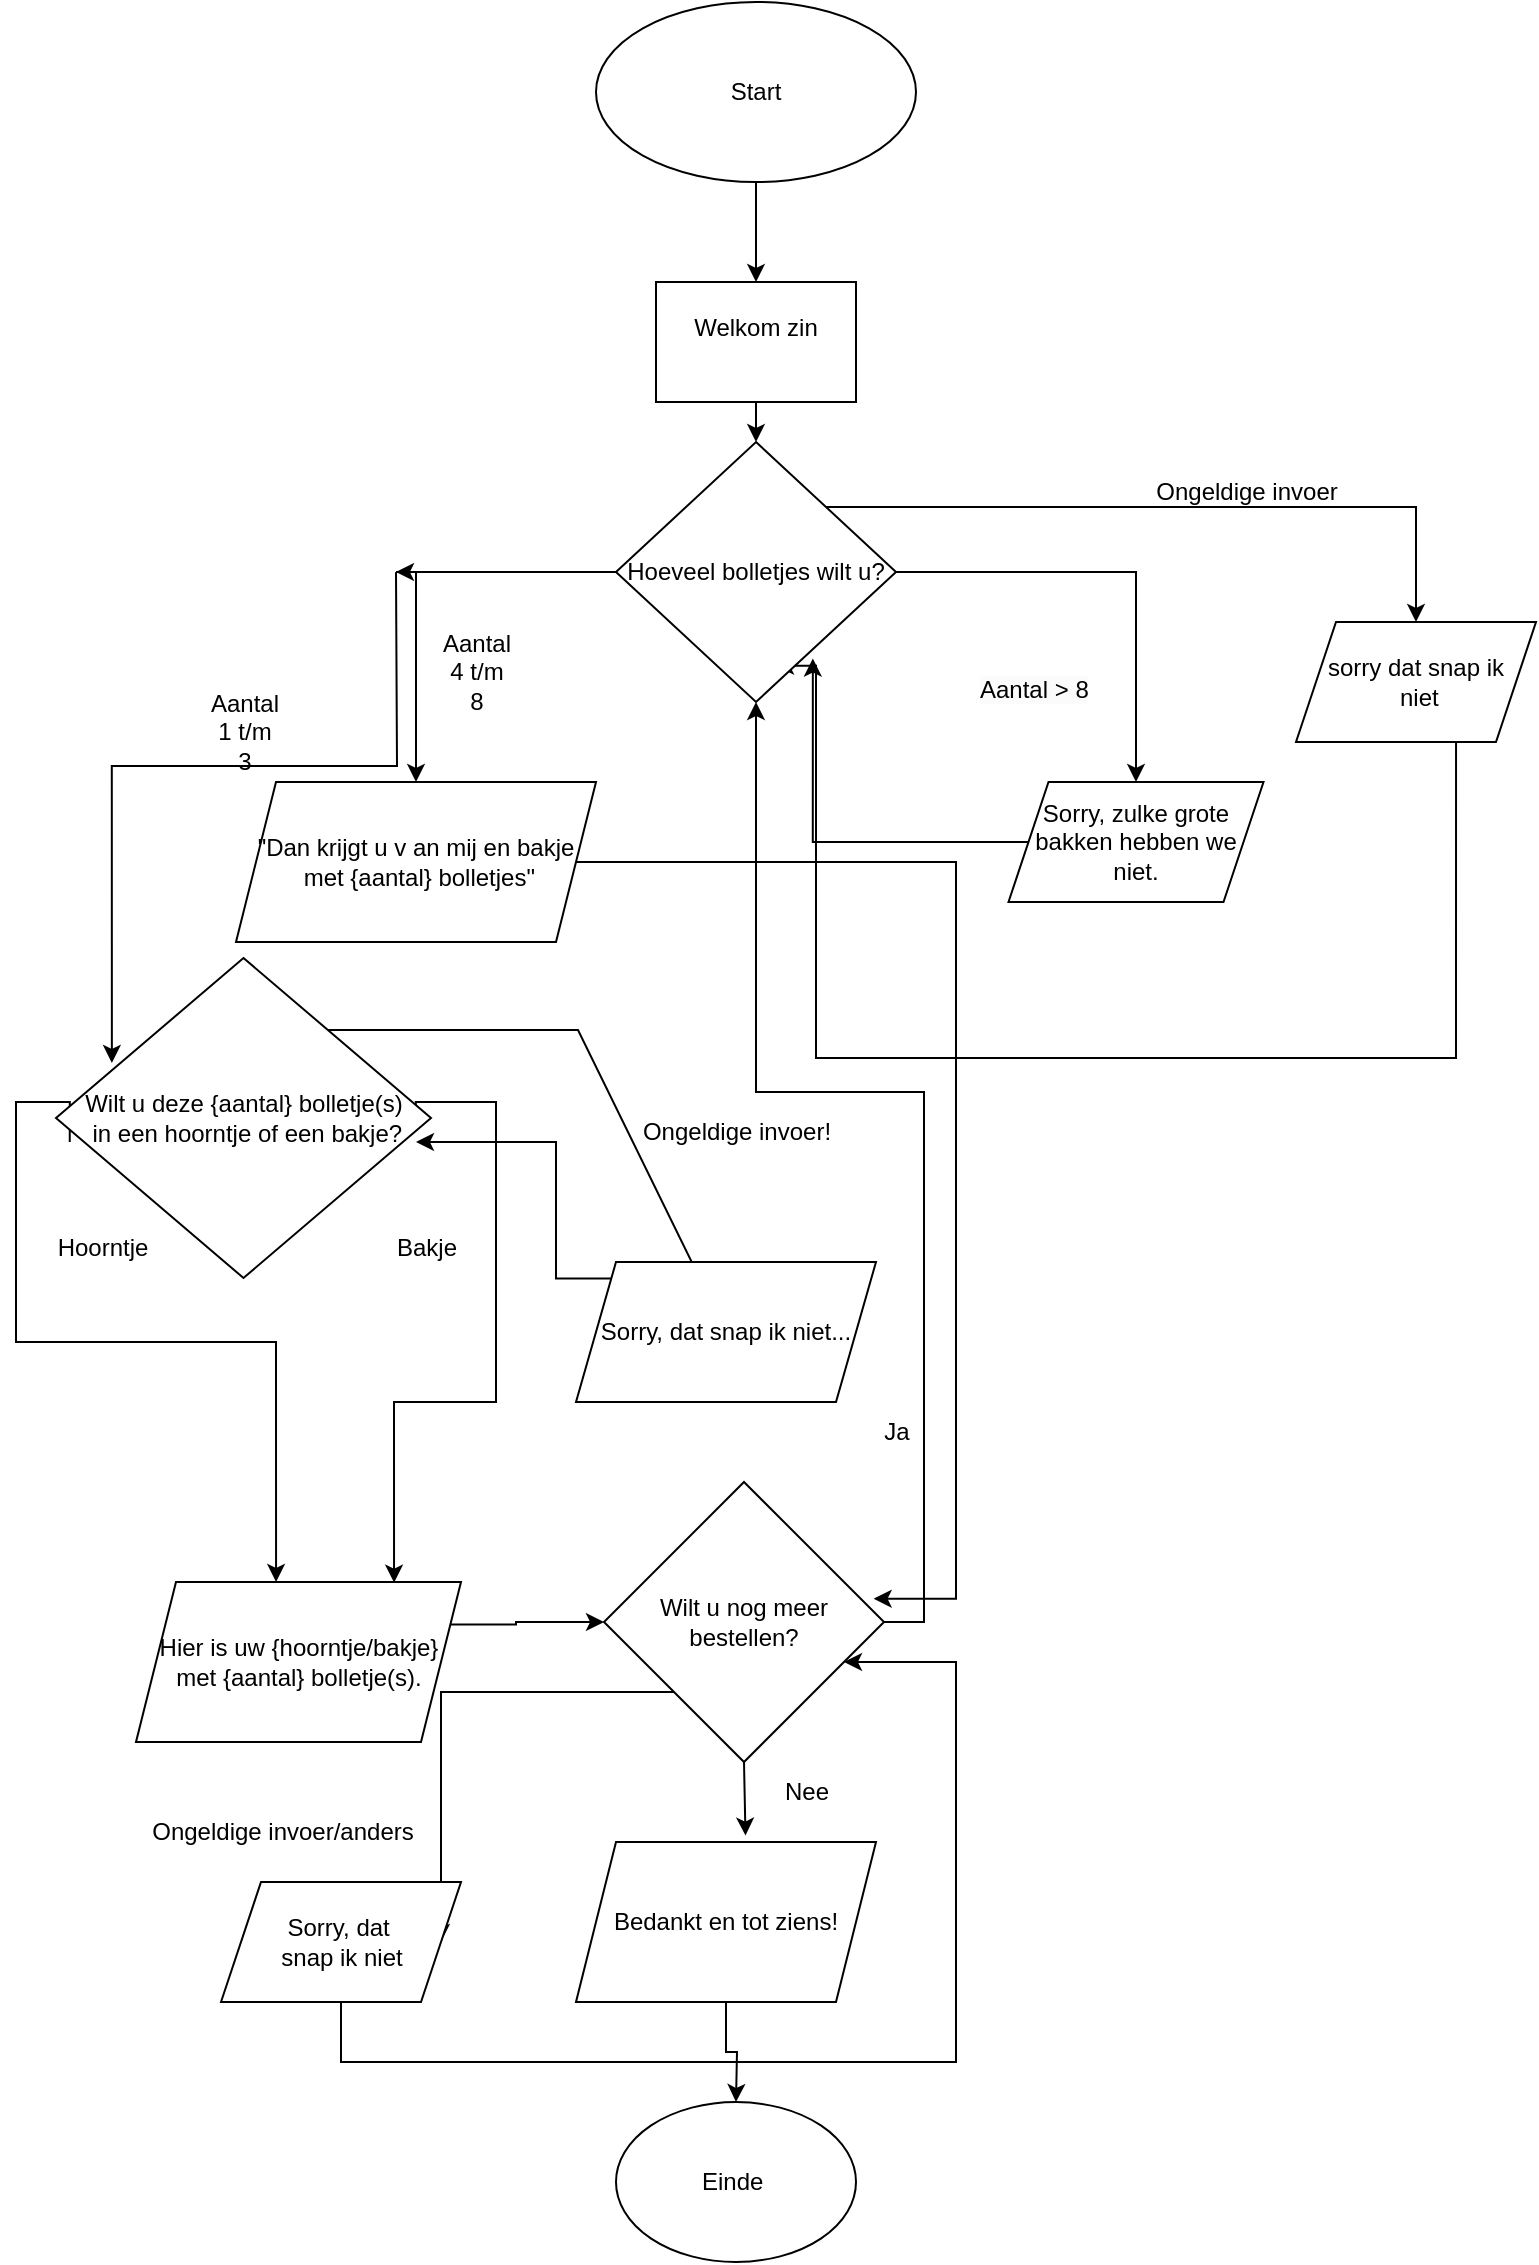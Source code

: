<mxfile version="24.5.2" type="device">
  <diagram name="Pagina-1" id="2rsMsBV10NN7m0v9cmO4">
    <mxGraphModel dx="1050" dy="522" grid="1" gridSize="10" guides="1" tooltips="1" connect="1" arrows="1" fold="1" page="1" pageScale="1" pageWidth="827" pageHeight="1169" math="0" shadow="0">
      <root>
        <mxCell id="0" />
        <mxCell id="1" parent="0" />
        <mxCell id="YQT9bF_HIkWLTDOw1lmp-8" style="edgeStyle=orthogonalEdgeStyle;rounded=0;orthogonalLoop=1;jettySize=auto;html=1;exitX=0.5;exitY=1;exitDx=0;exitDy=0;entryX=0.5;entryY=0;entryDx=0;entryDy=0;" parent="1" source="YQT9bF_HIkWLTDOw1lmp-4" target="YQT9bF_HIkWLTDOw1lmp-7" edge="1">
          <mxGeometry relative="1" as="geometry" />
        </mxCell>
        <mxCell id="YQT9bF_HIkWLTDOw1lmp-4" value="Start" style="ellipse;whiteSpace=wrap;html=1;" parent="1" vertex="1">
          <mxGeometry x="340" y="10" width="160" height="90" as="geometry" />
        </mxCell>
        <mxCell id="jOECheKFQzNGMom73Tzw-3" style="edgeStyle=orthogonalEdgeStyle;rounded=0;orthogonalLoop=1;jettySize=auto;html=1;exitX=0.5;exitY=1;exitDx=0;exitDy=0;entryX=0.5;entryY=0;entryDx=0;entryDy=0;" parent="1" source="YQT9bF_HIkWLTDOw1lmp-7" target="jOECheKFQzNGMom73Tzw-1" edge="1">
          <mxGeometry relative="1" as="geometry" />
        </mxCell>
        <mxCell id="YQT9bF_HIkWLTDOw1lmp-7" value="Welkom zin&lt;div&gt;&lt;br&gt;&lt;/div&gt;" style="rounded=0;whiteSpace=wrap;html=1;" parent="1" vertex="1">
          <mxGeometry x="370" y="150" width="100" height="60" as="geometry" />
        </mxCell>
        <mxCell id="BlB1RZ00LhgDGbWQuA9Q-24" style="edgeStyle=orthogonalEdgeStyle;rounded=0;orthogonalLoop=1;jettySize=auto;html=1;entryX=0.643;entryY=0.876;entryDx=0;entryDy=0;entryPerimeter=0;" parent="1" edge="1">
          <mxGeometry relative="1" as="geometry">
            <mxPoint x="430" y="341.94" as="targetPoint" />
            <mxPoint x="770.023" y="378.06" as="sourcePoint" />
            <Array as="points">
              <mxPoint x="769.98" y="538.06" />
              <mxPoint x="449.98" y="538.06" />
              <mxPoint x="449.98" y="342.06" />
            </Array>
          </mxGeometry>
        </mxCell>
        <mxCell id="YQT9bF_HIkWLTDOw1lmp-22" value="sorry dat snap ik&lt;br&gt;&amp;nbsp;niet" style="shape=parallelogram;perimeter=parallelogramPerimeter;whiteSpace=wrap;html=1;fixedSize=1;" parent="1" vertex="1">
          <mxGeometry x="690" y="320" width="120" height="60" as="geometry" />
        </mxCell>
        <mxCell id="YQT9bF_HIkWLTDOw1lmp-30" value="Sorry, zulke grote bakken hebben we niet." style="shape=parallelogram;perimeter=parallelogramPerimeter;whiteSpace=wrap;html=1;fixedSize=1;" parent="1" vertex="1">
          <mxGeometry x="546.25" y="400" width="127.5" height="60" as="geometry" />
        </mxCell>
        <mxCell id="WGNCVHMDd5Py4phrD6J4-7" value="&quot;Dan krijgt u v an mij en bakje&lt;div&gt;&amp;nbsp;met {aantal} bolletjes&quot;&lt;/div&gt;" style="shape=parallelogram;perimeter=parallelogramPerimeter;whiteSpace=wrap;html=1;fixedSize=1;" parent="1" vertex="1">
          <mxGeometry x="160" y="400" width="180" height="80" as="geometry" />
        </mxCell>
        <mxCell id="WGNCVHMDd5Py4phrD6J4-16" style="edgeStyle=orthogonalEdgeStyle;rounded=0;orthogonalLoop=1;jettySize=auto;html=1;exitX=0.25;exitY=1;exitDx=0;exitDy=0;entryX=0.431;entryY=0;entryDx=0;entryDy=0;entryPerimeter=0;" parent="1" edge="1" target="BlB1RZ00LhgDGbWQuA9Q-6">
          <mxGeometry relative="1" as="geometry">
            <Array as="points">
              <mxPoint x="77" y="560" />
              <mxPoint x="50" y="560" />
              <mxPoint x="50" y="680" />
              <mxPoint x="180" y="680" />
            </Array>
            <mxPoint x="76.875" y="580" as="sourcePoint" />
            <mxPoint x="180" y="710" as="targetPoint" />
          </mxGeometry>
        </mxCell>
        <mxCell id="WGNCVHMDd5Py4phrD6J4-17" style="edgeStyle=orthogonalEdgeStyle;rounded=0;orthogonalLoop=1;jettySize=auto;html=1;exitX=1;exitY=1;exitDx=0;exitDy=0;entryX=0.794;entryY=0.004;entryDx=0;entryDy=0;entryPerimeter=0;" parent="1" target="BlB1RZ00LhgDGbWQuA9Q-6" edge="1">
          <mxGeometry relative="1" as="geometry">
            <Array as="points">
              <mxPoint x="250" y="560" />
              <mxPoint x="290" y="560" />
              <mxPoint x="290" y="710" />
              <mxPoint x="239" y="710" />
            </Array>
            <mxPoint x="249.928" y="562.289" as="sourcePoint" />
            <mxPoint x="240" y="710" as="targetPoint" />
          </mxGeometry>
        </mxCell>
        <mxCell id="jOECheKFQzNGMom73Tzw-6" style="edgeStyle=orthogonalEdgeStyle;rounded=0;orthogonalLoop=1;jettySize=auto;html=1;exitX=0;exitY=0.5;exitDx=0;exitDy=0;entryX=0.5;entryY=0;entryDx=0;entryDy=0;" parent="1" target="WGNCVHMDd5Py4phrD6J4-7" edge="1">
          <mxGeometry relative="1" as="geometry">
            <mxPoint x="240" y="295" as="sourcePoint" />
            <mxPoint x="250" y="320" as="targetPoint" />
            <Array as="points">
              <mxPoint x="250" y="295" />
            </Array>
          </mxGeometry>
        </mxCell>
        <mxCell id="jOECheKFQzNGMom73Tzw-21" style="edgeStyle=orthogonalEdgeStyle;rounded=0;orthogonalLoop=1;jettySize=auto;html=1;exitX=1;exitY=0.5;exitDx=0;exitDy=0;entryX=0.5;entryY=0;entryDx=0;entryDy=0;" parent="1" source="jOECheKFQzNGMom73Tzw-1" target="YQT9bF_HIkWLTDOw1lmp-30" edge="1">
          <mxGeometry relative="1" as="geometry" />
        </mxCell>
        <mxCell id="jOECheKFQzNGMom73Tzw-24" style="edgeStyle=orthogonalEdgeStyle;rounded=0;orthogonalLoop=1;jettySize=auto;html=1;exitX=1;exitY=0;exitDx=0;exitDy=0;entryX=0.5;entryY=0;entryDx=0;entryDy=0;" parent="1" source="jOECheKFQzNGMom73Tzw-1" target="YQT9bF_HIkWLTDOw1lmp-22" edge="1">
          <mxGeometry relative="1" as="geometry" />
        </mxCell>
        <mxCell id="jOECheKFQzNGMom73Tzw-1" value="&lt;div&gt;&lt;span style=&quot;background-color: initial;&quot;&gt;Hoeveel bolletjes wilt u?&lt;/span&gt;&lt;br&gt;&lt;/div&gt;" style="rhombus;whiteSpace=wrap;html=1;" parent="1" vertex="1">
          <mxGeometry x="350" y="230" width="140" height="130" as="geometry" />
        </mxCell>
        <mxCell id="jOECheKFQzNGMom73Tzw-10" style="edgeStyle=orthogonalEdgeStyle;rounded=0;orthogonalLoop=1;jettySize=auto;html=1;entryX=0.149;entryY=0.328;entryDx=0;entryDy=0;entryPerimeter=0;" parent="1" edge="1" target="jOECheKFQzNGMom73Tzw-26">
          <mxGeometry relative="1" as="geometry">
            <mxPoint x="240" y="295.059" as="sourcePoint" />
            <mxPoint x="100" y="390" as="targetPoint" />
          </mxGeometry>
        </mxCell>
        <mxCell id="jOECheKFQzNGMom73Tzw-11" style="edgeStyle=orthogonalEdgeStyle;rounded=0;orthogonalLoop=1;jettySize=auto;html=1;exitX=1;exitY=0.5;exitDx=0;exitDy=0;entryX=0;entryY=0.5;entryDx=0;entryDy=0;" parent="1" edge="1">
          <mxGeometry relative="1" as="geometry">
            <mxPoint x="350" y="295" as="sourcePoint" />
            <mxPoint x="240" y="295" as="targetPoint" />
            <Array as="points">
              <mxPoint x="350" y="295" />
              <mxPoint x="350" y="295" />
            </Array>
          </mxGeometry>
        </mxCell>
        <mxCell id="jOECheKFQzNGMom73Tzw-19" value="&lt;span style=&quot;text-wrap: wrap;&quot;&gt;Aantal 4 t/m 8&lt;/span&gt;" style="text;html=1;align=center;verticalAlign=middle;resizable=0;points=[];autosize=1;strokeColor=none;fillColor=none;" parent="1" vertex="1">
          <mxGeometry x="230" y="330" width="100" height="30" as="geometry" />
        </mxCell>
        <mxCell id="jOECheKFQzNGMom73Tzw-20" value="&lt;span style=&quot;text-wrap: wrap;&quot;&gt;Aantal 1 t/m 3&lt;/span&gt;" style="text;html=1;align=center;verticalAlign=middle;resizable=0;points=[];autosize=1;strokeColor=none;fillColor=none;" parent="1" vertex="1">
          <mxGeometry x="113.75" y="360" width="100" height="30" as="geometry" />
        </mxCell>
        <mxCell id="jOECheKFQzNGMom73Tzw-22" value="&lt;span style=&quot;color: rgb(0, 0, 0); font-family: Helvetica; font-size: 12px; font-style: normal; font-variant-ligatures: normal; font-variant-caps: normal; font-weight: 400; letter-spacing: normal; orphans: 2; text-align: center; text-indent: 0px; text-transform: none; widows: 2; word-spacing: 0px; -webkit-text-stroke-width: 0px; white-space: normal; background-color: rgb(251, 251, 251); text-decoration-thickness: initial; text-decoration-style: initial; text-decoration-color: initial; display: inline !important; float: none;&quot;&gt;Aantal &amp;gt; 8&lt;/span&gt;" style="text;whiteSpace=wrap;html=1;" parent="1" vertex="1">
          <mxGeometry x="530" y="340" width="90" height="40" as="geometry" />
        </mxCell>
        <mxCell id="jOECheKFQzNGMom73Tzw-25" value="Ongeldige invoer" style="text;html=1;align=center;verticalAlign=middle;resizable=0;points=[];autosize=1;strokeColor=none;fillColor=none;" parent="1" vertex="1">
          <mxGeometry x="610" y="240" width="110" height="30" as="geometry" />
        </mxCell>
        <mxCell id="BlB1RZ00LhgDGbWQuA9Q-2" style="edgeStyle=orthogonalEdgeStyle;rounded=0;orthogonalLoop=1;jettySize=auto;html=1;exitX=1;exitY=0;exitDx=0;exitDy=0;" parent="1" target="BlB1RZ00LhgDGbWQuA9Q-1" edge="1">
          <mxGeometry relative="1" as="geometry">
            <mxPoint x="200.625" y="523" as="sourcePoint" />
            <mxPoint x="330" y="670" as="targetPoint" />
            <Array as="points">
              <mxPoint x="201" y="524" />
              <mxPoint x="331" y="524" />
            </Array>
          </mxGeometry>
        </mxCell>
        <mxCell id="jOECheKFQzNGMom73Tzw-26" value="Wilt u deze {aantal} bolletje(s)&lt;div&gt;&amp;nbsp;in een hoorntje&lt;span style=&quot;background-color: initial;&quot;&gt;&amp;nbsp;of een bakje?&lt;/span&gt;&lt;/div&gt;" style="rhombus;whiteSpace=wrap;html=1;" parent="1" vertex="1">
          <mxGeometry x="70" y="488" width="187.5" height="160" as="geometry" />
        </mxCell>
        <mxCell id="jOECheKFQzNGMom73Tzw-27" value="&lt;span style=&quot;text-wrap: wrap;&quot;&gt;Bakje&lt;/span&gt;" style="text;html=1;align=center;verticalAlign=middle;resizable=0;points=[];autosize=1;strokeColor=none;fillColor=none;" parent="1" vertex="1">
          <mxGeometry x="230" y="618" width="50" height="30" as="geometry" />
        </mxCell>
        <mxCell id="jOECheKFQzNGMom73Tzw-28" value="&lt;span style=&quot;text-wrap: wrap;&quot;&gt;Hoorntje&lt;/span&gt;" style="text;html=1;align=center;verticalAlign=middle;resizable=0;points=[];autosize=1;strokeColor=none;fillColor=none;" parent="1" vertex="1">
          <mxGeometry x="57.5" y="618" width="70" height="30" as="geometry" />
        </mxCell>
        <mxCell id="BlB1RZ00LhgDGbWQuA9Q-1" value="Sorry, dat snap ik niet..." style="shape=parallelogram;perimeter=parallelogramPerimeter;whiteSpace=wrap;html=1;fixedSize=1;" parent="1" vertex="1">
          <mxGeometry x="330" y="640" width="150" height="70" as="geometry" />
        </mxCell>
        <mxCell id="BlB1RZ00LhgDGbWQuA9Q-3" value="Ongeldige invoer!" style="text;html=1;align=center;verticalAlign=middle;resizable=0;points=[];autosize=1;strokeColor=none;fillColor=none;" parent="1" vertex="1">
          <mxGeometry x="350" y="560" width="120" height="30" as="geometry" />
        </mxCell>
        <mxCell id="BlB1RZ00LhgDGbWQuA9Q-10" style="edgeStyle=orthogonalEdgeStyle;rounded=0;orthogonalLoop=1;jettySize=auto;html=1;exitX=1;exitY=0.25;exitDx=0;exitDy=0;entryX=0;entryY=0.5;entryDx=0;entryDy=0;" parent="1" source="BlB1RZ00LhgDGbWQuA9Q-6" target="BlB1RZ00LhgDGbWQuA9Q-9" edge="1">
          <mxGeometry relative="1" as="geometry">
            <Array as="points">
              <mxPoint x="300" y="821" />
              <mxPoint x="300" y="820" />
            </Array>
          </mxGeometry>
        </mxCell>
        <mxCell id="BlB1RZ00LhgDGbWQuA9Q-6" value="Hier is uw {hoorntje/bakje} met {aantal} bolletje(s)." style="shape=parallelogram;perimeter=parallelogramPerimeter;whiteSpace=wrap;html=1;fixedSize=1;" parent="1" vertex="1">
          <mxGeometry x="110" y="800" width="162.5" height="80" as="geometry" />
        </mxCell>
        <mxCell id="BlB1RZ00LhgDGbWQuA9Q-11" style="edgeStyle=orthogonalEdgeStyle;rounded=0;orthogonalLoop=1;jettySize=auto;html=1;exitX=1;exitY=0.5;exitDx=0;exitDy=0;entryX=0.5;entryY=1;entryDx=0;entryDy=0;" parent="1" source="BlB1RZ00LhgDGbWQuA9Q-9" target="jOECheKFQzNGMom73Tzw-1" edge="1">
          <mxGeometry relative="1" as="geometry" />
        </mxCell>
        <mxCell id="BlB1RZ00LhgDGbWQuA9Q-19" style="edgeStyle=orthogonalEdgeStyle;rounded=0;orthogonalLoop=1;jettySize=auto;html=1;exitX=0;exitY=1;exitDx=0;exitDy=0;entryX=1;entryY=0.5;entryDx=0;entryDy=0;" parent="1" source="BlB1RZ00LhgDGbWQuA9Q-9" target="BlB1RZ00LhgDGbWQuA9Q-18" edge="1">
          <mxGeometry relative="1" as="geometry" />
        </mxCell>
        <mxCell id="BlB1RZ00LhgDGbWQuA9Q-9" value="Wilt u nog meer bestellen?" style="rhombus;whiteSpace=wrap;html=1;" parent="1" vertex="1">
          <mxGeometry x="344" y="750" width="140" height="140" as="geometry" />
        </mxCell>
        <mxCell id="BlB1RZ00LhgDGbWQuA9Q-12" value="Ja" style="text;html=1;align=center;verticalAlign=middle;resizable=0;points=[];autosize=1;strokeColor=none;fillColor=none;" parent="1" vertex="1">
          <mxGeometry x="470" y="710" width="40" height="30" as="geometry" />
        </mxCell>
        <mxCell id="BlB1RZ00LhgDGbWQuA9Q-16" style="edgeStyle=orthogonalEdgeStyle;rounded=0;orthogonalLoop=1;jettySize=auto;html=1;entryX=0.5;entryY=0;entryDx=0;entryDy=0;" parent="1" source="BlB1RZ00LhgDGbWQuA9Q-13" edge="1">
          <mxGeometry relative="1" as="geometry">
            <mxPoint x="410" y="1060" as="targetPoint" />
          </mxGeometry>
        </mxCell>
        <mxCell id="BlB1RZ00LhgDGbWQuA9Q-13" value="Bedankt en tot ziens!" style="shape=parallelogram;perimeter=parallelogramPerimeter;whiteSpace=wrap;html=1;fixedSize=1;" parent="1" vertex="1">
          <mxGeometry x="330" y="930" width="150" height="80" as="geometry" />
        </mxCell>
        <mxCell id="BlB1RZ00LhgDGbWQuA9Q-14" style="edgeStyle=orthogonalEdgeStyle;rounded=0;orthogonalLoop=1;jettySize=auto;html=1;exitX=0.5;exitY=1;exitDx=0;exitDy=0;entryX=0.565;entryY=-0.04;entryDx=0;entryDy=0;entryPerimeter=0;" parent="1" source="BlB1RZ00LhgDGbWQuA9Q-9" target="BlB1RZ00LhgDGbWQuA9Q-13" edge="1">
          <mxGeometry relative="1" as="geometry" />
        </mxCell>
        <mxCell id="BlB1RZ00LhgDGbWQuA9Q-17" value="Nee" style="text;html=1;align=center;verticalAlign=middle;resizable=0;points=[];autosize=1;strokeColor=none;fillColor=none;" parent="1" vertex="1">
          <mxGeometry x="420" y="890" width="50" height="30" as="geometry" />
        </mxCell>
        <mxCell id="H4bi-lIq1daQOiqcy6bT-3" style="edgeStyle=orthogonalEdgeStyle;rounded=0;orthogonalLoop=1;jettySize=auto;html=1;" edge="1" parent="1" source="BlB1RZ00LhgDGbWQuA9Q-18" target="BlB1RZ00LhgDGbWQuA9Q-9">
          <mxGeometry relative="1" as="geometry">
            <Array as="points">
              <mxPoint x="213" y="1040" />
              <mxPoint x="520" y="1040" />
              <mxPoint x="520" y="840" />
            </Array>
          </mxGeometry>
        </mxCell>
        <mxCell id="BlB1RZ00LhgDGbWQuA9Q-18" value="Sorry, dat&amp;nbsp;&lt;div&gt;snap ik niet&lt;/div&gt;" style="shape=parallelogram;perimeter=parallelogramPerimeter;whiteSpace=wrap;html=1;fixedSize=1;" parent="1" vertex="1">
          <mxGeometry x="152.5" y="950" width="120" height="60" as="geometry" />
        </mxCell>
        <mxCell id="BlB1RZ00LhgDGbWQuA9Q-20" value="Ongeldige invoer/anders" style="text;html=1;align=center;verticalAlign=middle;resizable=0;points=[];autosize=1;strokeColor=none;fillColor=none;" parent="1" vertex="1">
          <mxGeometry x="107.5" y="910" width="150" height="30" as="geometry" />
        </mxCell>
        <mxCell id="BlB1RZ00LhgDGbWQuA9Q-21" style="edgeStyle=orthogonalEdgeStyle;rounded=0;orthogonalLoop=1;jettySize=auto;html=1;entryX=0.703;entryY=0.833;entryDx=0;entryDy=0;entryPerimeter=0;" parent="1" source="YQT9bF_HIkWLTDOw1lmp-30" target="jOECheKFQzNGMom73Tzw-1" edge="1">
          <mxGeometry relative="1" as="geometry" />
        </mxCell>
        <mxCell id="H4bi-lIq1daQOiqcy6bT-1" style="edgeStyle=orthogonalEdgeStyle;rounded=0;orthogonalLoop=1;jettySize=auto;html=1;exitX=0;exitY=0;exitDx=0;exitDy=0;entryX=0.96;entryY=0.575;entryDx=0;entryDy=0;entryPerimeter=0;" edge="1" parent="1" source="BlB1RZ00LhgDGbWQuA9Q-1" target="jOECheKFQzNGMom73Tzw-26">
          <mxGeometry relative="1" as="geometry">
            <Array as="points">
              <mxPoint x="320" y="648" />
              <mxPoint x="320" y="580" />
            </Array>
          </mxGeometry>
        </mxCell>
        <mxCell id="H4bi-lIq1daQOiqcy6bT-2" style="edgeStyle=orthogonalEdgeStyle;rounded=0;orthogonalLoop=1;jettySize=auto;html=1;exitX=1;exitY=0.5;exitDx=0;exitDy=0;entryX=0.963;entryY=0.417;entryDx=0;entryDy=0;entryPerimeter=0;" edge="1" parent="1" source="WGNCVHMDd5Py4phrD6J4-7" target="BlB1RZ00LhgDGbWQuA9Q-9">
          <mxGeometry relative="1" as="geometry">
            <Array as="points">
              <mxPoint x="520" y="440" />
              <mxPoint x="520" y="808" />
            </Array>
          </mxGeometry>
        </mxCell>
        <mxCell id="H4bi-lIq1daQOiqcy6bT-4" value="Einde&amp;nbsp;" style="ellipse;whiteSpace=wrap;html=1;" vertex="1" parent="1">
          <mxGeometry x="350" y="1060" width="120" height="80" as="geometry" />
        </mxCell>
      </root>
    </mxGraphModel>
  </diagram>
</mxfile>
